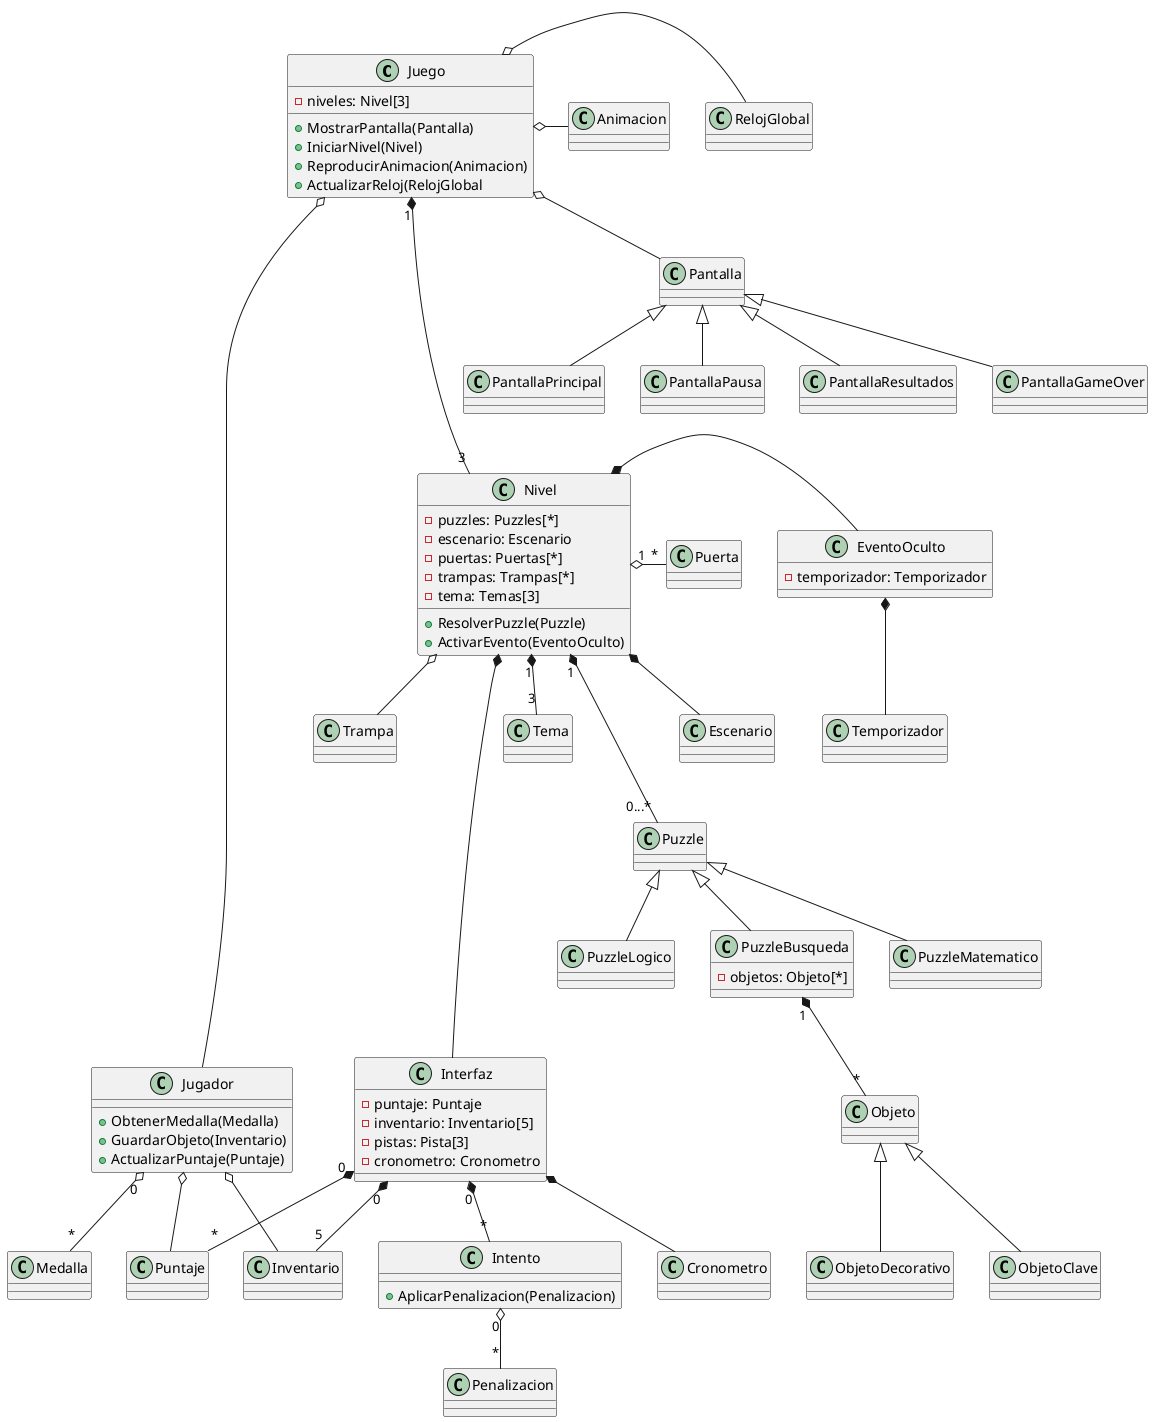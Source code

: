 @startuml
Class Juego {
   +MostrarPantalla(Pantalla)
   +IniciarNivel(Nivel)
   +ReproducirAnimacion(Animacion)
   +ActualizarReloj(RelojGlobal
   -niveles: Nivel[3]
}

Class Pantalla
Class PantallaPrincipal
Class PantallaPausa
Class PantallaResultados
Class PantallaGameOver

Class RelojGlobal

Class Animacion

Class Jugador{
   +ObtenerMedalla(Medalla)
   +GuardarObjeto(Inventario)
   +ActualizarPuntaje(Puntaje)
}
Class Medalla
Class Inventario
Class Puntaje

Class Nivel{
   +ResolverPuzzle(Puzzle)
   +ActivarEvento(EventoOculto)
   -puzzles: Puzzles[*]
   -escenario: Escenario
   -puertas: Puertas[*]
   -trampas: Trampas[*]
   -tema: Temas[3]
}

Class Interfaz{
   -puntaje: Puntaje
   -inventario: Inventario[5]
   -pistas: Pista[3]
   -cronometro: Cronometro
}
Class Puntaje 
Class Inventario 
Class Intento{
+AplicarPenalizacion(Penalizacion)
}
Class Penalizacion
Class Cronometro 

Class Tema

Class Puzzle
Class PuzzleLogico
Class PuzzleBusqueda{
   -objetos: Objeto[*]
}
Class PuzzleMatematico

Class Objeto
Class ObjetoClave
Class ObjetoDecorativo

Class Escenario

Class EventoOculto{
   -temporizador: Temporizador
}
Class Temporizador

Class Puerta

Class Trampa

Juego o-- Pantalla
Pantalla <|-- PantallaGameOver 
Pantalla <|-- PantallaResultados
Pantalla <|-- PantallaPausa
Pantalla <|-- PantallaPrincipal

Juego o- RelojGlobal

Juego o- Animacion

Juego o-- Jugador
Jugador "0" o-- "*" Medalla
Jugador o-- Inventario
Jugador o-- Puntaje

Juego "1"*----"3" Nivel
Nivel "1"*---"0...*" Puzzle
Nivel *-- Escenario
Nivel *- EventoOculto
Nivel "1" o- "*" Puerta
Nivel o-- Trampa
Nivel "1"*--"3" Tema
Nivel *----- Interfaz


Interfaz "0"*--"*" Puntaje
Interfaz "0"*--"5" Inventario
Interfaz "0"*--"*" Intento 
Intento "0" o-- "*" Penalizacion
Interfaz *-- Cronometro

Puzzle <|-- PuzzleLogico 
Puzzle <|-- PuzzleBusqueda 
Puzzle <|-- PuzzleMatematico 
PuzzleBusqueda "1"*--"*" Objeto
Objeto <|-- ObjetoClave
Objeto <|-- ObjetoDecorativo

EventoOculto *-- Temporizador
@enduml